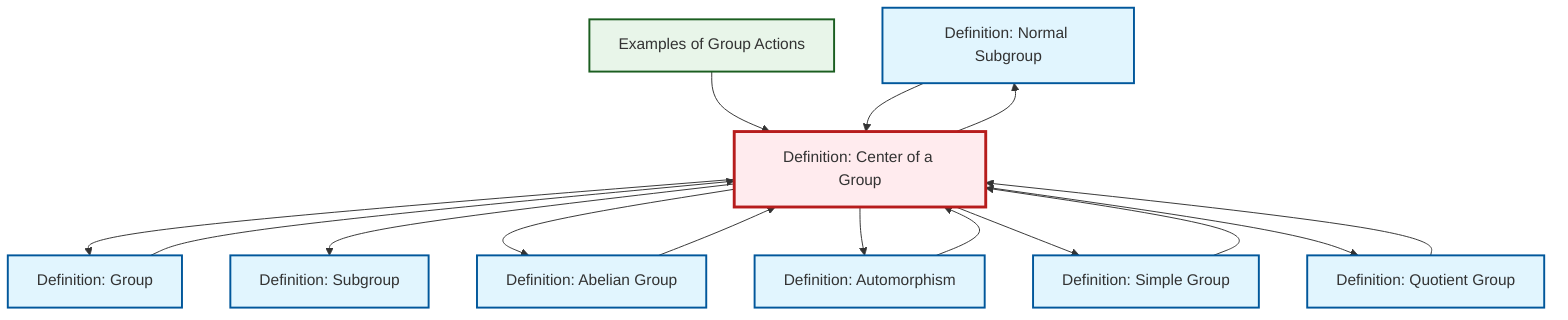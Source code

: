graph TD
    classDef definition fill:#e1f5fe,stroke:#01579b,stroke-width:2px
    classDef theorem fill:#f3e5f5,stroke:#4a148c,stroke-width:2px
    classDef axiom fill:#fff3e0,stroke:#e65100,stroke-width:2px
    classDef example fill:#e8f5e9,stroke:#1b5e20,stroke-width:2px
    classDef current fill:#ffebee,stroke:#b71c1c,stroke-width:3px
    def-subgroup["Definition: Subgroup"]:::definition
    def-normal-subgroup["Definition: Normal Subgroup"]:::definition
    def-quotient-group["Definition: Quotient Group"]:::definition
    ex-group-action-examples["Examples of Group Actions"]:::example
    def-automorphism["Definition: Automorphism"]:::definition
    def-group["Definition: Group"]:::definition
    def-center-of-group["Definition: Center of a Group"]:::definition
    def-simple-group["Definition: Simple Group"]:::definition
    def-abelian-group["Definition: Abelian Group"]:::definition
    def-center-of-group --> def-group
    ex-group-action-examples --> def-center-of-group
    def-quotient-group --> def-center-of-group
    def-center-of-group --> def-subgroup
    def-group --> def-center-of-group
    def-automorphism --> def-center-of-group
    def-center-of-group --> def-abelian-group
    def-simple-group --> def-center-of-group
    def-center-of-group --> def-normal-subgroup
    def-abelian-group --> def-center-of-group
    def-center-of-group --> def-automorphism
    def-normal-subgroup --> def-center-of-group
    def-center-of-group --> def-simple-group
    def-center-of-group --> def-quotient-group
    class def-center-of-group current